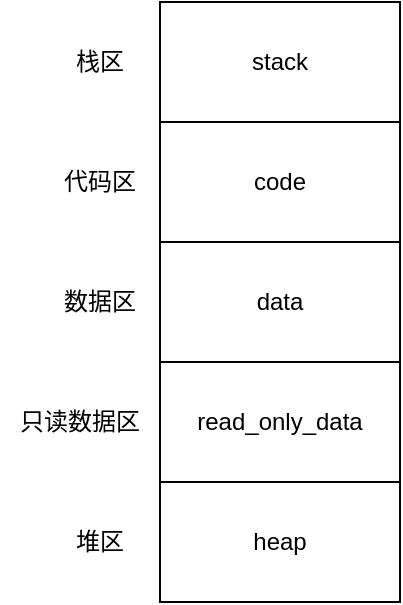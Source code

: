 <mxfile version="13.7.9" type="device"><diagram id="mwcydFhulj7W3mijCnUm" name="第 1 页"><mxGraphModel dx="677" dy="410" grid="1" gridSize="10" guides="1" tooltips="1" connect="1" arrows="1" fold="1" page="1" pageScale="1" pageWidth="827" pageHeight="1169" math="0" shadow="0"><root><mxCell id="0"/><mxCell id="1" parent="0"/><mxCell id="N5MiZllEgF0TkCfSwCCT-1" value="code" style="rounded=0;whiteSpace=wrap;html=1;" vertex="1" parent="1"><mxGeometry x="300" y="360" width="120" height="60" as="geometry"/></mxCell><mxCell id="N5MiZllEgF0TkCfSwCCT-2" value="data" style="rounded=0;whiteSpace=wrap;html=1;" vertex="1" parent="1"><mxGeometry x="300" y="420" width="120" height="60" as="geometry"/></mxCell><mxCell id="N5MiZllEgF0TkCfSwCCT-3" value="stack" style="rounded=0;whiteSpace=wrap;html=1;" vertex="1" parent="1"><mxGeometry x="300" y="300" width="120" height="60" as="geometry"/></mxCell><mxCell id="N5MiZllEgF0TkCfSwCCT-4" value="read_only_data" style="rounded=0;whiteSpace=wrap;html=1;" vertex="1" parent="1"><mxGeometry x="300" y="480" width="120" height="60" as="geometry"/></mxCell><mxCell id="N5MiZllEgF0TkCfSwCCT-5" value="heap" style="rounded=0;whiteSpace=wrap;html=1;" vertex="1" parent="1"><mxGeometry x="300" y="540" width="120" height="60" as="geometry"/></mxCell><mxCell id="N5MiZllEgF0TkCfSwCCT-6" value="栈区" style="text;html=1;strokeColor=none;fillColor=none;align=center;verticalAlign=middle;whiteSpace=wrap;rounded=0;" vertex="1" parent="1"><mxGeometry x="250" y="320" width="40" height="20" as="geometry"/></mxCell><mxCell id="N5MiZllEgF0TkCfSwCCT-7" value="代码区" style="text;html=1;strokeColor=none;fillColor=none;align=center;verticalAlign=middle;whiteSpace=wrap;rounded=0;" vertex="1" parent="1"><mxGeometry x="250" y="380" width="40" height="20" as="geometry"/></mxCell><mxCell id="N5MiZllEgF0TkCfSwCCT-8" value="数据区" style="text;html=1;strokeColor=none;fillColor=none;align=center;verticalAlign=middle;whiteSpace=wrap;rounded=0;" vertex="1" parent="1"><mxGeometry x="250" y="440" width="40" height="20" as="geometry"/></mxCell><mxCell id="N5MiZllEgF0TkCfSwCCT-9" value="只读数据区" style="text;html=1;strokeColor=none;fillColor=none;align=center;verticalAlign=middle;whiteSpace=wrap;rounded=0;" vertex="1" parent="1"><mxGeometry x="220" y="500" width="80" height="20" as="geometry"/></mxCell><mxCell id="N5MiZllEgF0TkCfSwCCT-11" value="堆区" style="text;html=1;strokeColor=none;fillColor=none;align=center;verticalAlign=middle;whiteSpace=wrap;rounded=0;" vertex="1" parent="1"><mxGeometry x="250" y="560" width="40" height="20" as="geometry"/></mxCell></root></mxGraphModel></diagram></mxfile>